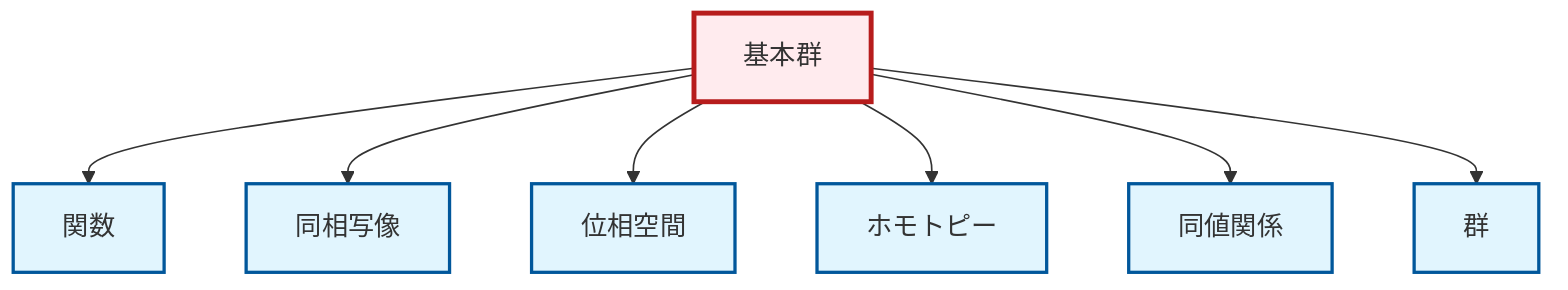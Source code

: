 graph TD
    classDef definition fill:#e1f5fe,stroke:#01579b,stroke-width:2px
    classDef theorem fill:#f3e5f5,stroke:#4a148c,stroke-width:2px
    classDef axiom fill:#fff3e0,stroke:#e65100,stroke-width:2px
    classDef example fill:#e8f5e9,stroke:#1b5e20,stroke-width:2px
    classDef current fill:#ffebee,stroke:#b71c1c,stroke-width:3px
    def-topological-space["位相空間"]:::definition
    def-equivalence-relation["同値関係"]:::definition
    def-function["関数"]:::definition
    def-fundamental-group["基本群"]:::definition
    def-homeomorphism["同相写像"]:::definition
    def-homotopy["ホモトピー"]:::definition
    def-group["群"]:::definition
    def-fundamental-group --> def-function
    def-fundamental-group --> def-homeomorphism
    def-fundamental-group --> def-topological-space
    def-fundamental-group --> def-homotopy
    def-fundamental-group --> def-equivalence-relation
    def-fundamental-group --> def-group
    class def-fundamental-group current